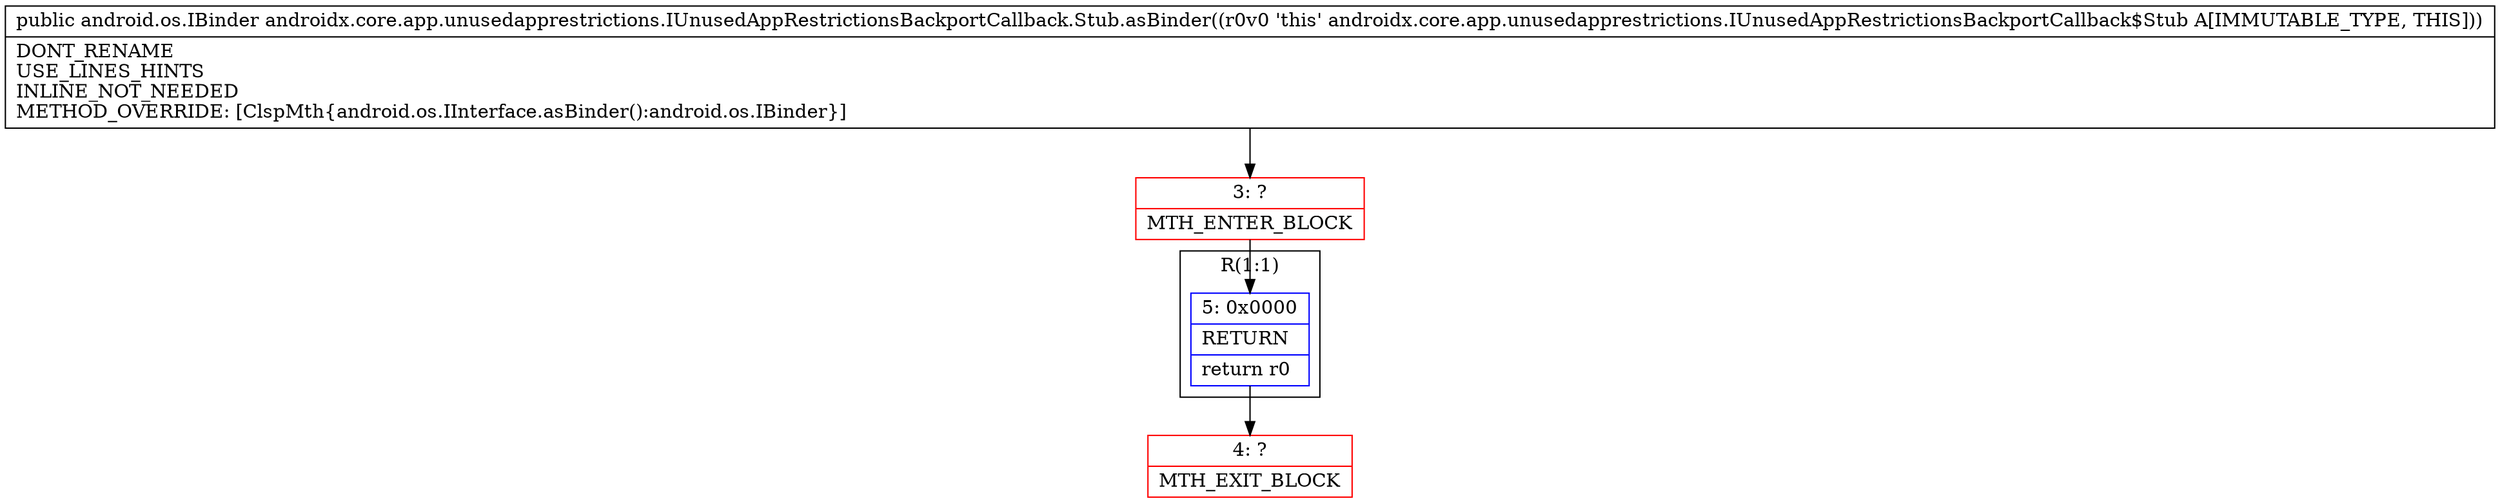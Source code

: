 digraph "CFG forandroidx.core.app.unusedapprestrictions.IUnusedAppRestrictionsBackportCallback.Stub.asBinder()Landroid\/os\/IBinder;" {
subgraph cluster_Region_1078091097 {
label = "R(1:1)";
node [shape=record,color=blue];
Node_5 [shape=record,label="{5\:\ 0x0000|RETURN\l|return r0\l}"];
}
Node_3 [shape=record,color=red,label="{3\:\ ?|MTH_ENTER_BLOCK\l}"];
Node_4 [shape=record,color=red,label="{4\:\ ?|MTH_EXIT_BLOCK\l}"];
MethodNode[shape=record,label="{public android.os.IBinder androidx.core.app.unusedapprestrictions.IUnusedAppRestrictionsBackportCallback.Stub.asBinder((r0v0 'this' androidx.core.app.unusedapprestrictions.IUnusedAppRestrictionsBackportCallback$Stub A[IMMUTABLE_TYPE, THIS]))  | DONT_RENAME\lUSE_LINES_HINTS\lINLINE_NOT_NEEDED\lMETHOD_OVERRIDE: [ClspMth\{android.os.IInterface.asBinder():android.os.IBinder\}]\l}"];
MethodNode -> Node_3;Node_5 -> Node_4;
Node_3 -> Node_5;
}

